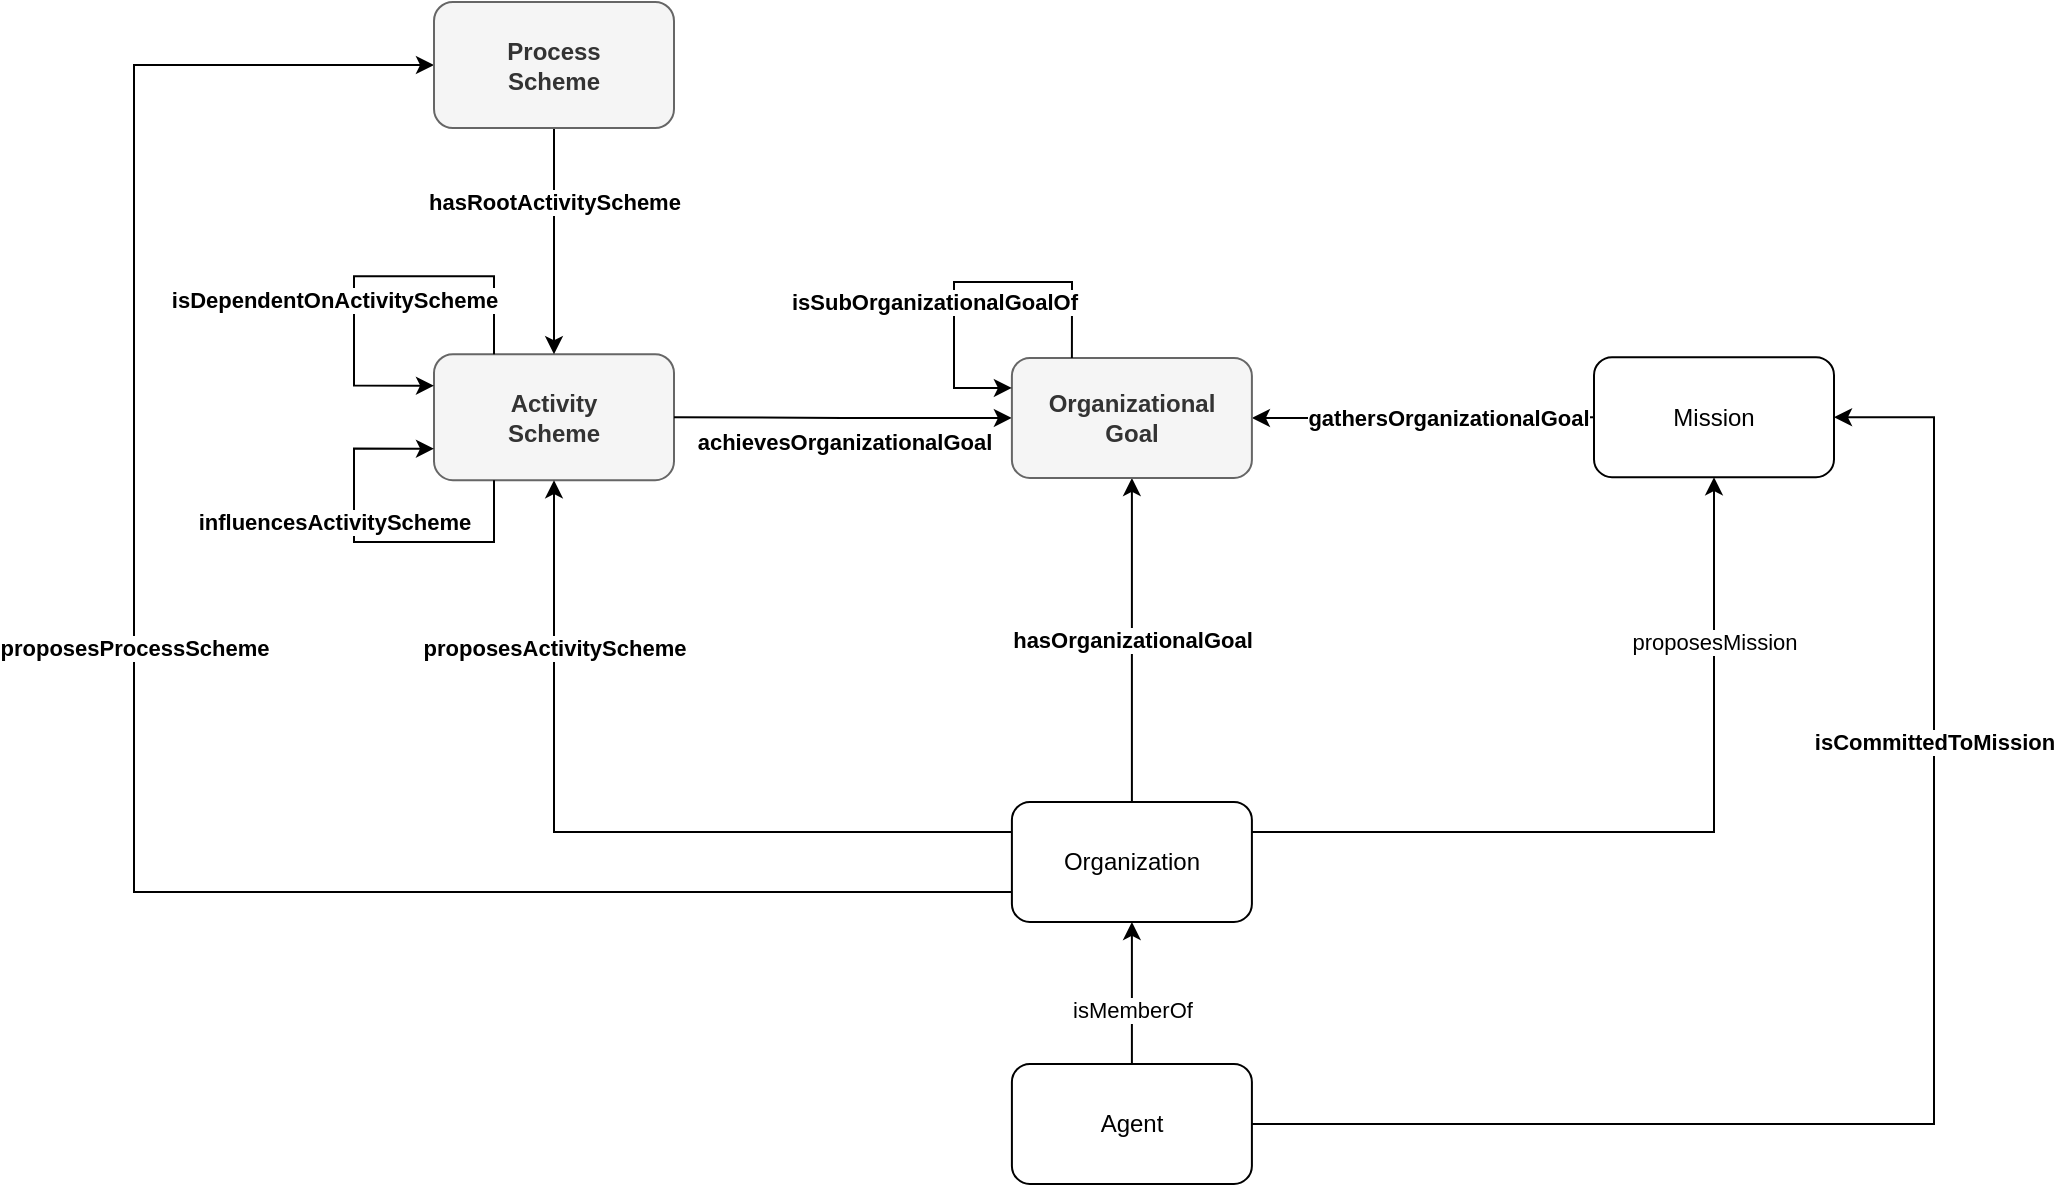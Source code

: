 <mxfile version="20.8.16" type="device"><diagram name="Page-1" id="qd4SkNwmO9cXs2zdYate"><mxGraphModel dx="1432" dy="845" grid="1" gridSize="10" guides="1" tooltips="1" connect="1" arrows="1" fold="1" page="1" pageScale="1" pageWidth="1169" pageHeight="827" math="0" shadow="0"><root><mxCell id="pf_jKpd6K8KukFcOtvKg-0"/><mxCell id="pf_jKpd6K8KukFcOtvKg-1" parent="pf_jKpd6K8KukFcOtvKg-0"/><mxCell id="pf_jKpd6K8KukFcOtvKg-2" value="isMemberOf" style="edgeStyle=orthogonalEdgeStyle;rounded=0;orthogonalLoop=1;jettySize=auto;html=1;exitX=0.5;exitY=1;exitDx=0;exitDy=0;entryX=0.5;entryY=0;entryDx=0;entryDy=0;startArrow=classic;startFill=1;endArrow=none;endFill=0;" parent="pf_jKpd6K8KukFcOtvKg-1" source="pf_jKpd6K8KukFcOtvKg-3" target="pf_jKpd6K8KukFcOtvKg-4" edge="1"><mxGeometry x="0.239" relative="1" as="geometry"><Array as="points"/><mxPoint as="offset"/></mxGeometry></mxCell><mxCell id="5jrdtUEiYuSveqaGcEDk-1" style="edgeStyle=orthogonalEdgeStyle;rounded=0;orthogonalLoop=1;jettySize=auto;html=1;exitX=0;exitY=0.75;exitDx=0;exitDy=0;entryX=0;entryY=0.5;entryDx=0;entryDy=0;startArrow=none;startFill=0;endArrow=classic;endFill=1;" parent="pf_jKpd6K8KukFcOtvKg-1" source="pf_jKpd6K8KukFcOtvKg-3" target="bbpX5XB24P7KYAWKwHYj-0" edge="1"><mxGeometry relative="1" as="geometry"><Array as="points"><mxPoint x="90" y="525"/><mxPoint x="90" y="112"/></Array></mxGeometry></mxCell><mxCell id="5jrdtUEiYuSveqaGcEDk-2" value="proposesProcessScheme" style="edgeLabel;html=1;align=center;verticalAlign=middle;resizable=0;points=[];fontStyle=1" parent="5jrdtUEiYuSveqaGcEDk-1" vertex="1" connectable="0"><mxGeometry x="0.119" relative="1" as="geometry"><mxPoint as="offset"/></mxGeometry></mxCell><mxCell id="pf_jKpd6K8KukFcOtvKg-3" value="Organization" style="rounded=1;whiteSpace=wrap;html=1;" parent="pf_jKpd6K8KukFcOtvKg-1" vertex="1"><mxGeometry x="528.95" y="479.96" width="120" height="60" as="geometry"/></mxCell><mxCell id="pf_jKpd6K8KukFcOtvKg-4" value="Agent" style="rounded=1;whiteSpace=wrap;html=1;" parent="pf_jKpd6K8KukFcOtvKg-1" vertex="1"><mxGeometry x="528.95" y="610.96" width="120" height="60" as="geometry"/></mxCell><mxCell id="pf_jKpd6K8KukFcOtvKg-5" value="Activity&lt;br&gt;Scheme" style="rounded=1;whiteSpace=wrap;html=1;fontSize=12;fontStyle=1;fillColor=#f5f5f5;fontColor=#333333;strokeColor=#666666;" parent="pf_jKpd6K8KukFcOtvKg-1" vertex="1"><mxGeometry x="240" y="256.09" width="120" height="63" as="geometry"/></mxCell><mxCell id="pf_jKpd6K8KukFcOtvKg-6" value="achievesOrganizationalGoal" style="endArrow=none;html=1;rounded=0;startArrow=classic;startFill=1;endFill=0;fontStyle=1;edgeStyle=orthogonalEdgeStyle;exitX=0;exitY=0.5;exitDx=0;exitDy=0;entryX=1;entryY=0.5;entryDx=0;entryDy=0;" parent="pf_jKpd6K8KukFcOtvKg-1" source="pf_jKpd6K8KukFcOtvKg-14" target="pf_jKpd6K8KukFcOtvKg-5" edge="1"><mxGeometry x="-0.003" y="-12" width="50" height="50" relative="1" as="geometry"><mxPoint x="610" y="310" as="sourcePoint"/><mxPoint x="510" y="320" as="targetPoint"/><mxPoint x="-12" y="12" as="offset"/></mxGeometry></mxCell><mxCell id="pf_jKpd6K8KukFcOtvKg-7" value="&lt;div&gt;gathersOrganizationalGoal&lt;br&gt;&lt;/div&gt;" style="endArrow=none;html=1;rounded=0;exitX=1;exitY=0.5;exitDx=0;exitDy=0;startArrow=classic;startFill=1;endFill=0;fontStyle=1;edgeStyle=orthogonalEdgeStyle;entryX=0;entryY=0.5;entryDx=0;entryDy=0;" parent="pf_jKpd6K8KukFcOtvKg-1" source="pf_jKpd6K8KukFcOtvKg-14" target="pf_jKpd6K8KukFcOtvKg-8" edge="1"><mxGeometry x="-0.002" y="-12" width="50" height="50" relative="1" as="geometry"><mxPoint x="640.95" y="190.96" as="sourcePoint"/><mxPoint x="800" y="288" as="targetPoint"/><mxPoint as="offset"/></mxGeometry></mxCell><mxCell id="pf_jKpd6K8KukFcOtvKg-8" value="Mission" style="rounded=1;whiteSpace=wrap;html=1;fontStyle=0" parent="pf_jKpd6K8KukFcOtvKg-1" vertex="1"><mxGeometry x="820" y="257.59" width="120" height="60" as="geometry"/></mxCell><mxCell id="pf_jKpd6K8KukFcOtvKg-9" value="proposesMission" style="edgeStyle=orthogonalEdgeStyle;rounded=0;orthogonalLoop=1;jettySize=auto;html=1;entryX=0.5;entryY=1;entryDx=0;entryDy=0;exitX=1;exitY=0.25;exitDx=0;exitDy=0;" parent="pf_jKpd6K8KukFcOtvKg-1" source="pf_jKpd6K8KukFcOtvKg-3" target="pf_jKpd6K8KukFcOtvKg-8" edge="1"><mxGeometry x="0.597" relative="1" as="geometry"><mxPoint x="831.95" y="358.96" as="targetPoint"/><mxPoint x="1084.95" y="471.96" as="sourcePoint"/><mxPoint as="offset"/></mxGeometry></mxCell><mxCell id="pf_jKpd6K8KukFcOtvKg-10" value="proposesActivityScheme" style="edgeStyle=orthogonalEdgeStyle;rounded=0;orthogonalLoop=1;jettySize=auto;html=1;entryX=0.5;entryY=1;entryDx=0;entryDy=0;exitX=0;exitY=0.25;exitDx=0;exitDy=0;fontStyle=1;" parent="pf_jKpd6K8KukFcOtvKg-1" source="pf_jKpd6K8KukFcOtvKg-3" target="pf_jKpd6K8KukFcOtvKg-5" edge="1"><mxGeometry x="0.586" relative="1" as="geometry"><mxPoint x="799.95" y="381.96" as="targetPoint"/><mxPoint x="664.95" y="456.96" as="sourcePoint"/><mxPoint as="offset"/></mxGeometry></mxCell><mxCell id="pf_jKpd6K8KukFcOtvKg-11" value="isCommittedToMission" style="edgeStyle=orthogonalEdgeStyle;rounded=0;orthogonalLoop=1;jettySize=auto;html=1;exitX=1;exitY=0.5;exitDx=0;exitDy=0;entryX=1;entryY=0.5;entryDx=0;entryDy=0;fontStyle=1;" parent="pf_jKpd6K8KukFcOtvKg-1" source="pf_jKpd6K8KukFcOtvKg-4" target="pf_jKpd6K8KukFcOtvKg-8" edge="1"><mxGeometry x="0.431" relative="1" as="geometry"><mxPoint x="799.95" y="381.96" as="targetPoint"/><mxPoint x="678.95" y="489.96" as="sourcePoint"/><mxPoint as="offset"/><Array as="points"><mxPoint x="990" y="641"/><mxPoint x="990" y="288"/></Array></mxGeometry></mxCell><mxCell id="pf_jKpd6K8KukFcOtvKg-12" value="hasOrganizationalGoal" style="endArrow=none;html=1;rounded=0;startArrow=classic;startFill=1;endFill=0;exitX=0.5;exitY=1;exitDx=0;exitDy=0;entryX=0.5;entryY=0;entryDx=0;entryDy=0;fontStyle=1" parent="pf_jKpd6K8KukFcOtvKg-1" source="pf_jKpd6K8KukFcOtvKg-14" target="pf_jKpd6K8KukFcOtvKg-3" edge="1"><mxGeometry width="50" height="50" relative="1" as="geometry"><mxPoint x="447.95" y="470.46" as="sourcePoint"/><mxPoint x="567.95" y="545.96" as="targetPoint"/></mxGeometry></mxCell><mxCell id="pf_jKpd6K8KukFcOtvKg-14" value="Organizational&lt;br&gt;Goal" style="rounded=1;whiteSpace=wrap;html=1;fontStyle=1;fillColor=#f5f5f5;fontColor=#333333;strokeColor=#666666;" parent="pf_jKpd6K8KukFcOtvKg-1" vertex="1"><mxGeometry x="528.95" y="257.96" width="120" height="60" as="geometry"/></mxCell><mxCell id="pf_jKpd6K8KukFcOtvKg-15" value="isDependentOnActivityScheme" style="edgeStyle=orthogonalEdgeStyle;rounded=0;orthogonalLoop=1;jettySize=auto;html=1;exitX=0.25;exitY=0;exitDx=0;exitDy=0;entryX=0;entryY=0.25;entryDx=0;entryDy=0;fontStyle=1" parent="pf_jKpd6K8KukFcOtvKg-1" source="pf_jKpd6K8KukFcOtvKg-5" target="pf_jKpd6K8KukFcOtvKg-5" edge="1"><mxGeometry x="0.182" y="-10" relative="1" as="geometry"><Array as="points"><mxPoint x="270" y="217.13"/><mxPoint x="200" y="217.13"/><mxPoint x="200" y="271.13"/></Array><mxPoint as="offset"/></mxGeometry></mxCell><mxCell id="pf_jKpd6K8KukFcOtvKg-16" value="isSubOrganizationalGoalOf" style="edgeStyle=orthogonalEdgeStyle;rounded=0;orthogonalLoop=1;jettySize=auto;html=1;exitX=0.25;exitY=0;exitDx=0;exitDy=0;entryX=0;entryY=0.25;entryDx=0;entryDy=0;fontStyle=1" parent="pf_jKpd6K8KukFcOtvKg-1" source="pf_jKpd6K8KukFcOtvKg-14" target="pf_jKpd6K8KukFcOtvKg-14" edge="1"><mxGeometry x="0.196" y="-10" relative="1" as="geometry"><Array as="points"><mxPoint x="559" y="220"/><mxPoint x="500" y="220"/><mxPoint x="500" y="273"/></Array><mxPoint as="offset"/></mxGeometry></mxCell><mxCell id="2sfkldDoF-69XZVSfydU-0" value="hasRootActivityScheme" style="edgeStyle=orthogonalEdgeStyle;rounded=0;orthogonalLoop=1;jettySize=auto;html=1;exitX=0.5;exitY=0;exitDx=0;exitDy=0;entryX=0.5;entryY=1;entryDx=0;entryDy=0;fontColor=#000000;fontStyle=1;startArrow=classic;startFill=1;endArrow=none;endFill=0;" parent="pf_jKpd6K8KukFcOtvKg-1" source="pf_jKpd6K8KukFcOtvKg-5" target="bbpX5XB24P7KYAWKwHYj-0" edge="1"><mxGeometry x="0.346" relative="1" as="geometry"><Array as="points"><mxPoint x="300" y="200"/><mxPoint x="300" y="200"/></Array><mxPoint as="offset"/></mxGeometry></mxCell><mxCell id="bbpX5XB24P7KYAWKwHYj-0" value="Process&lt;br&gt;Scheme" style="rounded=1;whiteSpace=wrap;html=1;fontSize=12;fontStyle=1;fillColor=#f5f5f5;fontColor=#333333;strokeColor=#666666;" parent="pf_jKpd6K8KukFcOtvKg-1" vertex="1"><mxGeometry x="240" y="80.0" width="120" height="63" as="geometry"/></mxCell><mxCell id="vfTNjAl3EW3AMklhSoWJ-1" value="influencesActivityScheme" style="edgeStyle=orthogonalEdgeStyle;rounded=0;orthogonalLoop=1;jettySize=auto;html=1;exitX=0.25;exitY=1;exitDx=0;exitDy=0;entryX=0;entryY=0.75;entryDx=0;entryDy=0;startArrow=none;startFill=0;endArrow=classic;endFill=1;fontStyle=1" parent="pf_jKpd6K8KukFcOtvKg-1" source="pf_jKpd6K8KukFcOtvKg-5" target="pf_jKpd6K8KukFcOtvKg-5" edge="1"><mxGeometry x="0.182" y="10" relative="1" as="geometry"><Array as="points"><mxPoint x="270" y="350"/><mxPoint x="200" y="350"/><mxPoint x="200" y="303"/></Array><mxPoint as="offset"/></mxGeometry></mxCell></root></mxGraphModel></diagram></mxfile>